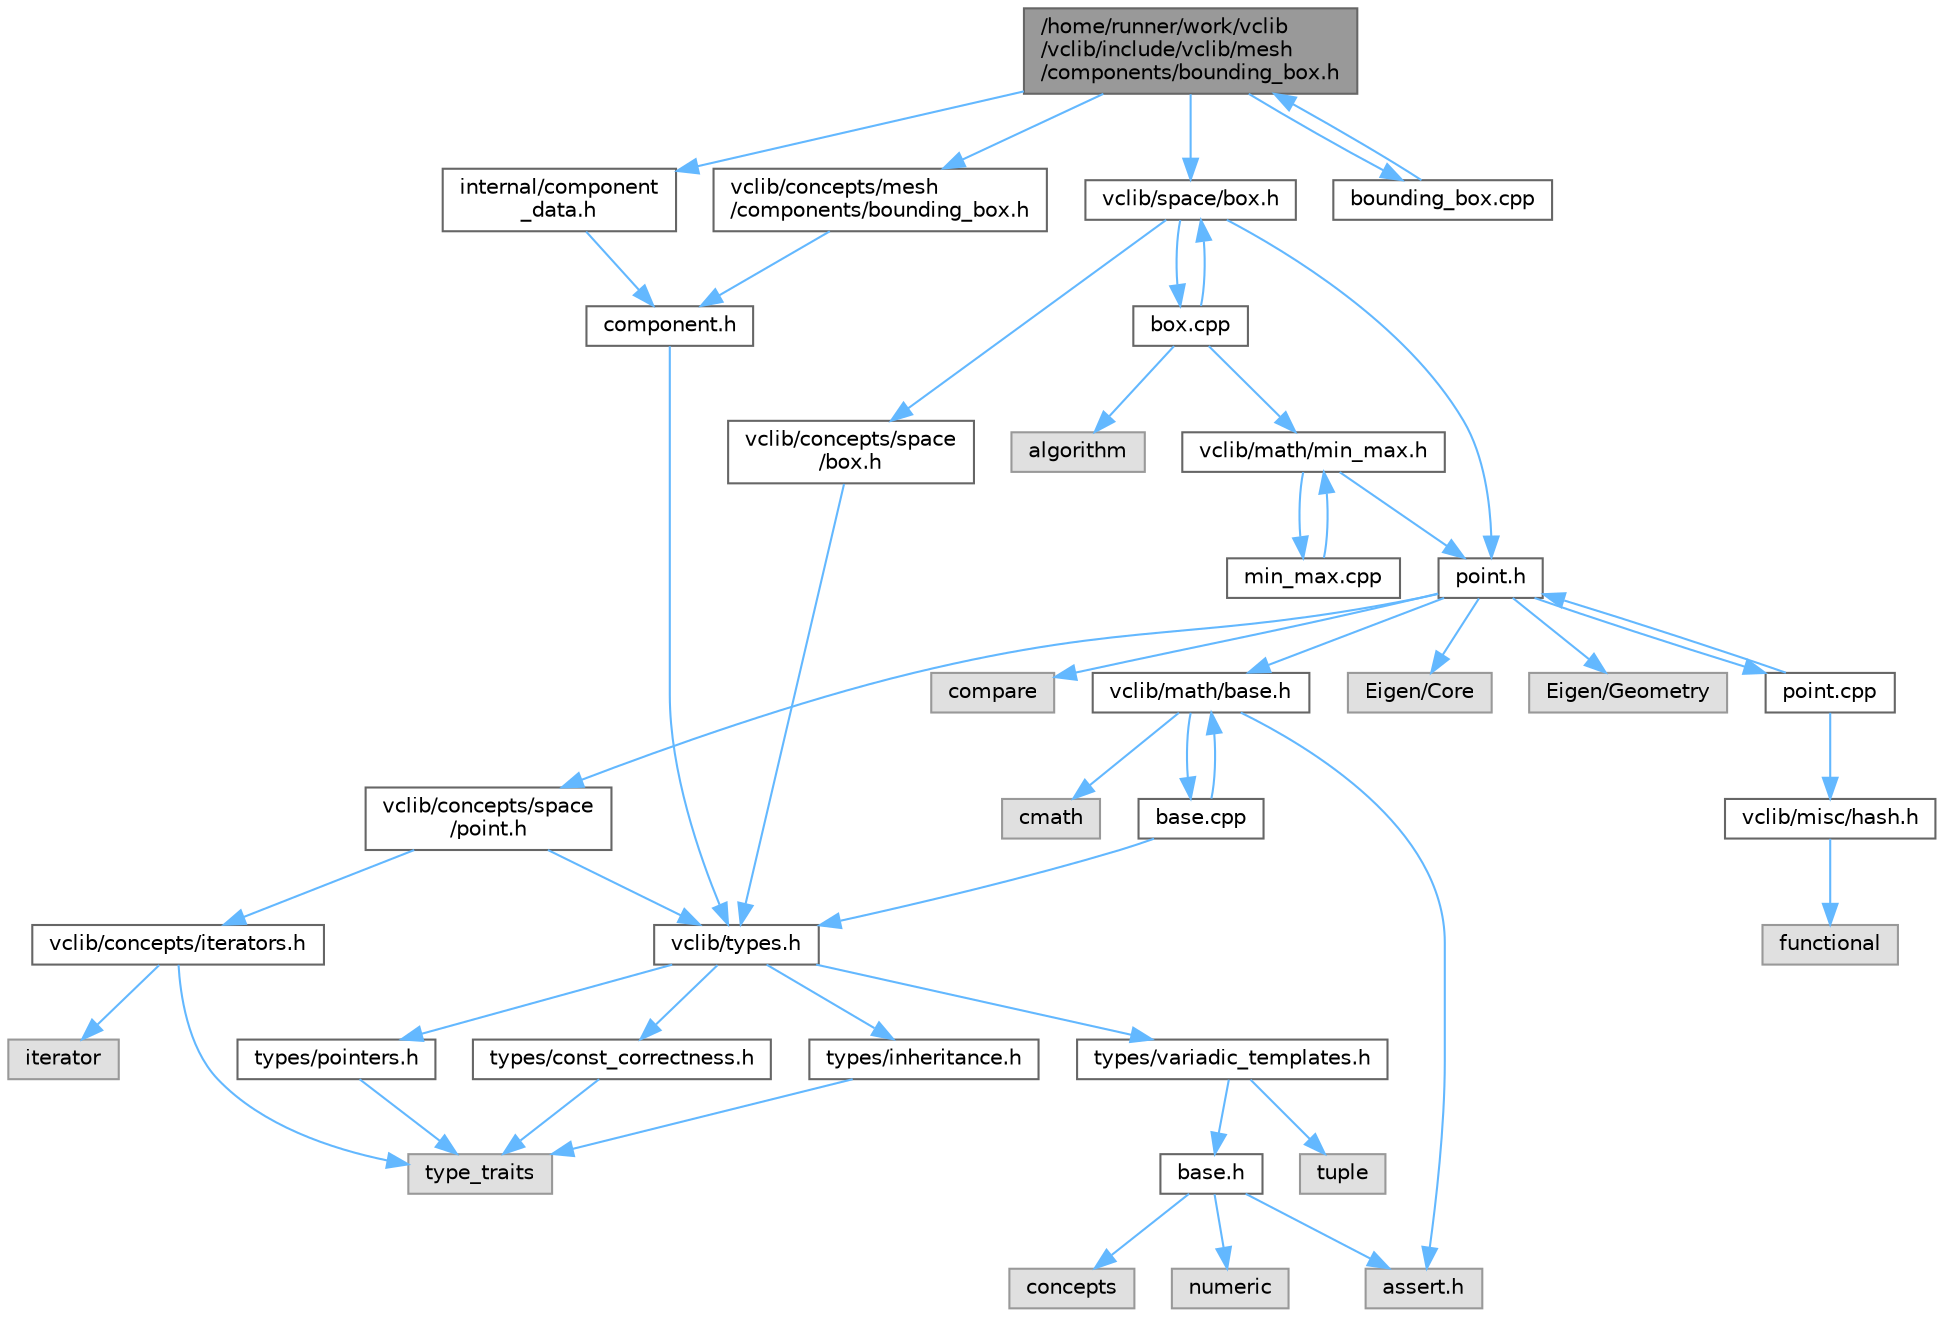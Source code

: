 digraph "/home/runner/work/vclib/vclib/include/vclib/mesh/components/bounding_box.h"
{
 // LATEX_PDF_SIZE
  bgcolor="transparent";
  edge [fontname=Helvetica,fontsize=10,labelfontname=Helvetica,labelfontsize=10];
  node [fontname=Helvetica,fontsize=10,shape=box,height=0.2,width=0.4];
  Node1 [label="/home/runner/work/vclib\l/vclib/include/vclib/mesh\l/components/bounding_box.h",height=0.2,width=0.4,color="gray40", fillcolor="grey60", style="filled", fontcolor="black",tooltip=" "];
  Node1 -> Node2 [color="steelblue1",style="solid"];
  Node2 [label="vclib/concepts/mesh\l/components/bounding_box.h",height=0.2,width=0.4,color="grey40", fillcolor="white", style="filled",URL="$concepts_2mesh_2components_2bounding__box_8h.html",tooltip=" "];
  Node2 -> Node3 [color="steelblue1",style="solid"];
  Node3 [label="component.h",height=0.2,width=0.4,color="grey40", fillcolor="white", style="filled",URL="$component_8h.html",tooltip=" "];
  Node3 -> Node4 [color="steelblue1",style="solid"];
  Node4 [label="vclib/types.h",height=0.2,width=0.4,color="grey40", fillcolor="white", style="filled",URL="$types_8h.html",tooltip=" "];
  Node4 -> Node5 [color="steelblue1",style="solid"];
  Node5 [label="types/const_correctness.h",height=0.2,width=0.4,color="grey40", fillcolor="white", style="filled",URL="$types_2const__correctness_8h.html",tooltip=" "];
  Node5 -> Node6 [color="steelblue1",style="solid"];
  Node6 [label="type_traits",height=0.2,width=0.4,color="grey60", fillcolor="#E0E0E0", style="filled",tooltip=" "];
  Node4 -> Node7 [color="steelblue1",style="solid"];
  Node7 [label="types/inheritance.h",height=0.2,width=0.4,color="grey40", fillcolor="white", style="filled",URL="$inheritance_8h.html",tooltip=" "];
  Node7 -> Node6 [color="steelblue1",style="solid"];
  Node4 -> Node8 [color="steelblue1",style="solid"];
  Node8 [label="types/pointers.h",height=0.2,width=0.4,color="grey40", fillcolor="white", style="filled",URL="$types_2pointers_8h.html",tooltip=" "];
  Node8 -> Node6 [color="steelblue1",style="solid"];
  Node4 -> Node9 [color="steelblue1",style="solid"];
  Node9 [label="types/variadic_templates.h",height=0.2,width=0.4,color="grey40", fillcolor="white", style="filled",URL="$variadic__templates_8h.html",tooltip=" "];
  Node9 -> Node10 [color="steelblue1",style="solid"];
  Node10 [label="base.h",height=0.2,width=0.4,color="grey40", fillcolor="white", style="filled",URL="$types_2base_8h.html",tooltip=" "];
  Node10 -> Node11 [color="steelblue1",style="solid"];
  Node11 [label="assert.h",height=0.2,width=0.4,color="grey60", fillcolor="#E0E0E0", style="filled",tooltip=" "];
  Node10 -> Node12 [color="steelblue1",style="solid"];
  Node12 [label="concepts",height=0.2,width=0.4,color="grey60", fillcolor="#E0E0E0", style="filled",tooltip=" "];
  Node10 -> Node13 [color="steelblue1",style="solid"];
  Node13 [label="numeric",height=0.2,width=0.4,color="grey60", fillcolor="#E0E0E0", style="filled",tooltip=" "];
  Node9 -> Node14 [color="steelblue1",style="solid"];
  Node14 [label="tuple",height=0.2,width=0.4,color="grey60", fillcolor="#E0E0E0", style="filled",tooltip=" "];
  Node1 -> Node15 [color="steelblue1",style="solid"];
  Node15 [label="vclib/space/box.h",height=0.2,width=0.4,color="grey40", fillcolor="white", style="filled",URL="$space_2box_8h.html",tooltip=" "];
  Node15 -> Node16 [color="steelblue1",style="solid"];
  Node16 [label="vclib/concepts/space\l/box.h",height=0.2,width=0.4,color="grey40", fillcolor="white", style="filled",URL="$concepts_2space_2box_8h.html",tooltip=" "];
  Node16 -> Node4 [color="steelblue1",style="solid"];
  Node15 -> Node17 [color="steelblue1",style="solid"];
  Node17 [label="point.h",height=0.2,width=0.4,color="grey40", fillcolor="white", style="filled",URL="$space_2point_8h.html",tooltip=" "];
  Node17 -> Node18 [color="steelblue1",style="solid"];
  Node18 [label="compare",height=0.2,width=0.4,color="grey60", fillcolor="#E0E0E0", style="filled",tooltip=" "];
  Node17 -> Node19 [color="steelblue1",style="solid"];
  Node19 [label="Eigen/Core",height=0.2,width=0.4,color="grey60", fillcolor="#E0E0E0", style="filled",tooltip=" "];
  Node17 -> Node20 [color="steelblue1",style="solid"];
  Node20 [label="Eigen/Geometry",height=0.2,width=0.4,color="grey60", fillcolor="#E0E0E0", style="filled",tooltip=" "];
  Node17 -> Node21 [color="steelblue1",style="solid"];
  Node21 [label="vclib/concepts/space\l/point.h",height=0.2,width=0.4,color="grey40", fillcolor="white", style="filled",URL="$concepts_2space_2point_8h.html",tooltip=" "];
  Node21 -> Node22 [color="steelblue1",style="solid"];
  Node22 [label="vclib/concepts/iterators.h",height=0.2,width=0.4,color="grey40", fillcolor="white", style="filled",URL="$concepts_2iterators_8h.html",tooltip=" "];
  Node22 -> Node23 [color="steelblue1",style="solid"];
  Node23 [label="iterator",height=0.2,width=0.4,color="grey60", fillcolor="#E0E0E0", style="filled",tooltip=" "];
  Node22 -> Node6 [color="steelblue1",style="solid"];
  Node21 -> Node4 [color="steelblue1",style="solid"];
  Node17 -> Node24 [color="steelblue1",style="solid"];
  Node24 [label="vclib/math/base.h",height=0.2,width=0.4,color="grey40", fillcolor="white", style="filled",URL="$math_2base_8h.html",tooltip=" "];
  Node24 -> Node25 [color="steelblue1",style="solid"];
  Node25 [label="cmath",height=0.2,width=0.4,color="grey60", fillcolor="#E0E0E0", style="filled",tooltip=" "];
  Node24 -> Node11 [color="steelblue1",style="solid"];
  Node24 -> Node26 [color="steelblue1",style="solid"];
  Node26 [label="base.cpp",height=0.2,width=0.4,color="grey40", fillcolor="white", style="filled",URL="$base_8cpp.html",tooltip=" "];
  Node26 -> Node24 [color="steelblue1",style="solid"];
  Node26 -> Node4 [color="steelblue1",style="solid"];
  Node17 -> Node27 [color="steelblue1",style="solid"];
  Node27 [label="point.cpp",height=0.2,width=0.4,color="grey40", fillcolor="white", style="filled",URL="$point_8cpp.html",tooltip=" "];
  Node27 -> Node17 [color="steelblue1",style="solid"];
  Node27 -> Node28 [color="steelblue1",style="solid"];
  Node28 [label="vclib/misc/hash.h",height=0.2,width=0.4,color="grey40", fillcolor="white", style="filled",URL="$hash_8h.html",tooltip=" "];
  Node28 -> Node29 [color="steelblue1",style="solid"];
  Node29 [label="functional",height=0.2,width=0.4,color="grey60", fillcolor="#E0E0E0", style="filled",tooltip=" "];
  Node15 -> Node30 [color="steelblue1",style="solid"];
  Node30 [label="box.cpp",height=0.2,width=0.4,color="grey40", fillcolor="white", style="filled",URL="$box_8cpp.html",tooltip=" "];
  Node30 -> Node15 [color="steelblue1",style="solid"];
  Node30 -> Node31 [color="steelblue1",style="solid"];
  Node31 [label="algorithm",height=0.2,width=0.4,color="grey60", fillcolor="#E0E0E0", style="filled",tooltip=" "];
  Node30 -> Node32 [color="steelblue1",style="solid"];
  Node32 [label="vclib/math/min_max.h",height=0.2,width=0.4,color="grey40", fillcolor="white", style="filled",URL="$min__max_8h.html",tooltip=" "];
  Node32 -> Node17 [color="steelblue1",style="solid"];
  Node32 -> Node33 [color="steelblue1",style="solid"];
  Node33 [label="min_max.cpp",height=0.2,width=0.4,color="grey40", fillcolor="white", style="filled",URL="$min__max_8cpp.html",tooltip=" "];
  Node33 -> Node32 [color="steelblue1",style="solid"];
  Node1 -> Node34 [color="steelblue1",style="solid"];
  Node34 [label="internal/component\l_data.h",height=0.2,width=0.4,color="grey40", fillcolor="white", style="filled",URL="$component__data_8h.html",tooltip=" "];
  Node34 -> Node3 [color="steelblue1",style="solid"];
  Node1 -> Node35 [color="steelblue1",style="solid"];
  Node35 [label="bounding_box.cpp",height=0.2,width=0.4,color="grey40", fillcolor="white", style="filled",URL="$mesh_2components_2bounding__box_8cpp.html",tooltip=" "];
  Node35 -> Node1 [color="steelblue1",style="solid"];
}
